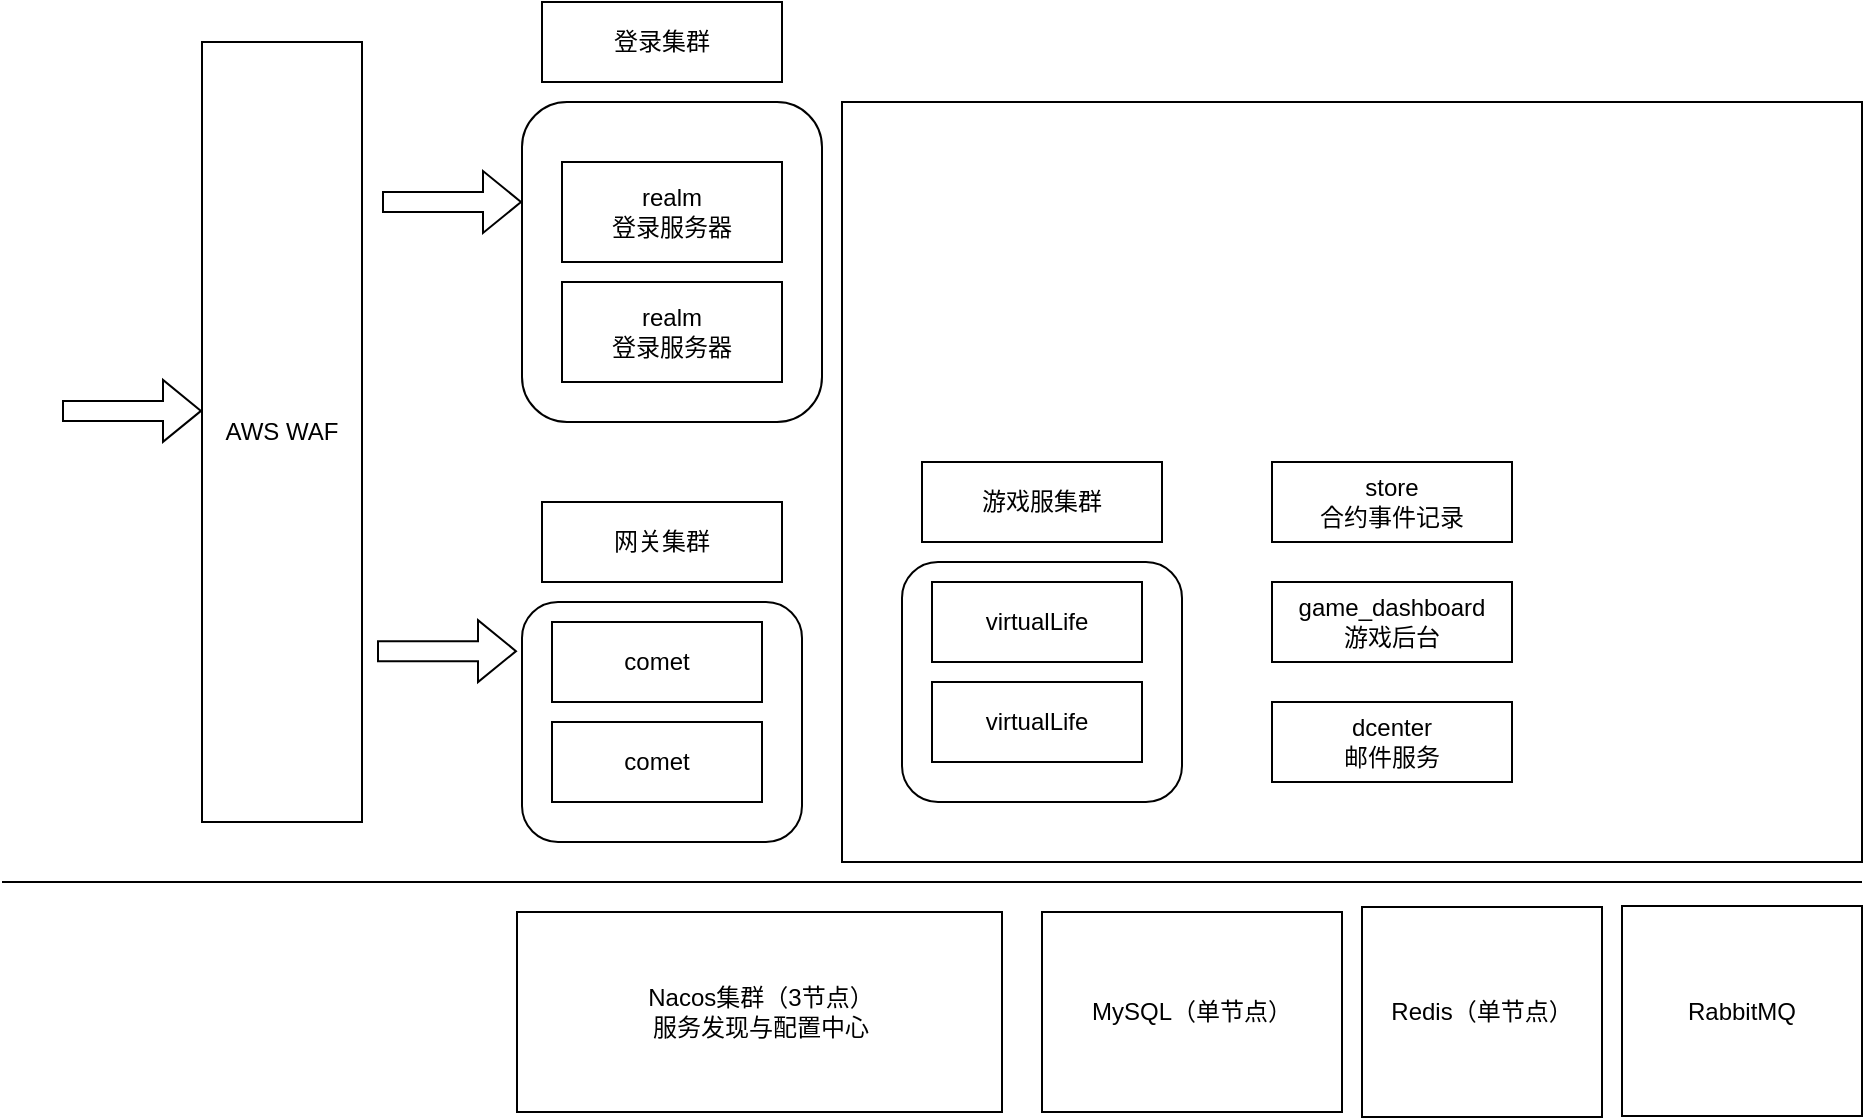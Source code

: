 <mxfile version="21.2.1" type="github">
  <diagram name="第 1 页" id="mnbAo52HXt2Mq754c5h-">
    <mxGraphModel dx="1657" dy="458" grid="1" gridSize="10" guides="1" tooltips="1" connect="1" arrows="1" fold="1" page="1" pageScale="1" pageWidth="827" pageHeight="1169" math="0" shadow="0">
      <root>
        <mxCell id="0" />
        <mxCell id="1" parent="0" />
        <mxCell id="G5Z3E-KPkCmhoGa5PnVb-34" value="" style="rounded=0;whiteSpace=wrap;html=1;" vertex="1" parent="1">
          <mxGeometry x="360" y="130" width="510" height="380" as="geometry" />
        </mxCell>
        <mxCell id="G5Z3E-KPkCmhoGa5PnVb-3" value="" style="rounded=1;whiteSpace=wrap;html=1;" vertex="1" parent="1">
          <mxGeometry x="200" y="130" width="150" height="160" as="geometry" />
        </mxCell>
        <mxCell id="G5Z3E-KPkCmhoGa5PnVb-1" value="realm&lt;br&gt;登录服务器&lt;br&gt;" style="rounded=0;whiteSpace=wrap;html=1;" vertex="1" parent="1">
          <mxGeometry x="220" y="160" width="110" height="50" as="geometry" />
        </mxCell>
        <mxCell id="G5Z3E-KPkCmhoGa5PnVb-2" value="realm&lt;br&gt;登录服务器&lt;br&gt;" style="rounded=0;whiteSpace=wrap;html=1;" vertex="1" parent="1">
          <mxGeometry x="220" y="220" width="110" height="50" as="geometry" />
        </mxCell>
        <mxCell id="G5Z3E-KPkCmhoGa5PnVb-7" value="登录集群" style="rounded=0;whiteSpace=wrap;html=1;" vertex="1" parent="1">
          <mxGeometry x="210" y="80" width="120" height="40" as="geometry" />
        </mxCell>
        <mxCell id="G5Z3E-KPkCmhoGa5PnVb-8" value="" style="rounded=1;whiteSpace=wrap;html=1;" vertex="1" parent="1">
          <mxGeometry x="390" y="360" width="140" height="120" as="geometry" />
        </mxCell>
        <mxCell id="G5Z3E-KPkCmhoGa5PnVb-9" value="virtualLife" style="rounded=0;whiteSpace=wrap;html=1;" vertex="1" parent="1">
          <mxGeometry x="405" y="370" width="105" height="40" as="geometry" />
        </mxCell>
        <mxCell id="G5Z3E-KPkCmhoGa5PnVb-10" value="virtualLife" style="rounded=0;whiteSpace=wrap;html=1;" vertex="1" parent="1">
          <mxGeometry x="405" y="420" width="105" height="40" as="geometry" />
        </mxCell>
        <mxCell id="G5Z3E-KPkCmhoGa5PnVb-11" value="游戏服集群" style="rounded=0;whiteSpace=wrap;html=1;" vertex="1" parent="1">
          <mxGeometry x="400" y="310" width="120" height="40" as="geometry" />
        </mxCell>
        <mxCell id="G5Z3E-KPkCmhoGa5PnVb-13" value="Nacos集群（3节点）&lt;br&gt;服务发现与配置中心" style="rounded=0;whiteSpace=wrap;html=1;" vertex="1" parent="1">
          <mxGeometry x="197.5" y="535" width="242.5" height="100" as="geometry" />
        </mxCell>
        <mxCell id="G5Z3E-KPkCmhoGa5PnVb-15" value="" style="rounded=1;whiteSpace=wrap;html=1;" vertex="1" parent="1">
          <mxGeometry x="200" y="380" width="140" height="120" as="geometry" />
        </mxCell>
        <mxCell id="G5Z3E-KPkCmhoGa5PnVb-16" value="comet" style="rounded=0;whiteSpace=wrap;html=1;" vertex="1" parent="1">
          <mxGeometry x="215" y="390" width="105" height="40" as="geometry" />
        </mxCell>
        <mxCell id="G5Z3E-KPkCmhoGa5PnVb-17" value="comet" style="rounded=0;whiteSpace=wrap;html=1;" vertex="1" parent="1">
          <mxGeometry x="215" y="440" width="105" height="40" as="geometry" />
        </mxCell>
        <mxCell id="G5Z3E-KPkCmhoGa5PnVb-18" value="网关集群" style="rounded=0;whiteSpace=wrap;html=1;" vertex="1" parent="1">
          <mxGeometry x="210" y="330" width="120" height="40" as="geometry" />
        </mxCell>
        <mxCell id="G5Z3E-KPkCmhoGa5PnVb-19" value="MySQL（单节点）" style="rounded=0;whiteSpace=wrap;html=1;" vertex="1" parent="1">
          <mxGeometry x="460" y="535" width="150" height="100" as="geometry" />
        </mxCell>
        <mxCell id="G5Z3E-KPkCmhoGa5PnVb-20" value="Redis（单节点）" style="rounded=0;whiteSpace=wrap;html=1;" vertex="1" parent="1">
          <mxGeometry x="620" y="532.5" width="120" height="105" as="geometry" />
        </mxCell>
        <mxCell id="G5Z3E-KPkCmhoGa5PnVb-22" value="" style="endArrow=none;html=1;rounded=0;" edge="1" parent="1">
          <mxGeometry width="50" height="50" relative="1" as="geometry">
            <mxPoint x="-60" y="520" as="sourcePoint" />
            <mxPoint x="870" y="520" as="targetPoint" />
          </mxGeometry>
        </mxCell>
        <mxCell id="G5Z3E-KPkCmhoGa5PnVb-24" value="" style="shape=flexArrow;endArrow=classic;html=1;rounded=0;" edge="1" parent="1">
          <mxGeometry width="50" height="50" relative="1" as="geometry">
            <mxPoint x="-30" y="284.44" as="sourcePoint" />
            <mxPoint x="40" y="284.44" as="targetPoint" />
          </mxGeometry>
        </mxCell>
        <mxCell id="G5Z3E-KPkCmhoGa5PnVb-26" value="" style="shape=flexArrow;endArrow=classic;html=1;rounded=0;" edge="1" parent="1">
          <mxGeometry width="50" height="50" relative="1" as="geometry">
            <mxPoint x="130" y="180" as="sourcePoint" />
            <mxPoint x="200" y="180" as="targetPoint" />
          </mxGeometry>
        </mxCell>
        <mxCell id="G5Z3E-KPkCmhoGa5PnVb-27" value="AWS WAF" style="rounded=0;whiteSpace=wrap;html=1;" vertex="1" parent="1">
          <mxGeometry x="40" y="100" width="80" height="390" as="geometry" />
        </mxCell>
        <mxCell id="G5Z3E-KPkCmhoGa5PnVb-28" value="" style="shape=flexArrow;endArrow=classic;html=1;rounded=0;" edge="1" parent="1">
          <mxGeometry width="50" height="50" relative="1" as="geometry">
            <mxPoint x="127.5" y="404.57" as="sourcePoint" />
            <mxPoint x="197.5" y="404.57" as="targetPoint" />
          </mxGeometry>
        </mxCell>
        <mxCell id="G5Z3E-KPkCmhoGa5PnVb-29" value="RabbitMQ" style="rounded=0;whiteSpace=wrap;html=1;" vertex="1" parent="1">
          <mxGeometry x="750" y="532" width="120" height="105" as="geometry" />
        </mxCell>
        <mxCell id="G5Z3E-KPkCmhoGa5PnVb-35" value="store&lt;br&gt;合约事件记录" style="rounded=0;whiteSpace=wrap;html=1;" vertex="1" parent="1">
          <mxGeometry x="575" y="310" width="120" height="40" as="geometry" />
        </mxCell>
        <mxCell id="G5Z3E-KPkCmhoGa5PnVb-37" value="game_dashboard&lt;br&gt;游戏后台" style="rounded=0;whiteSpace=wrap;html=1;" vertex="1" parent="1">
          <mxGeometry x="575" y="370" width="120" height="40" as="geometry" />
        </mxCell>
        <mxCell id="G5Z3E-KPkCmhoGa5PnVb-38" value="dcenter&lt;br&gt;邮件服务" style="rounded=0;whiteSpace=wrap;html=1;" vertex="1" parent="1">
          <mxGeometry x="575" y="430" width="120" height="40" as="geometry" />
        </mxCell>
      </root>
    </mxGraphModel>
  </diagram>
</mxfile>
